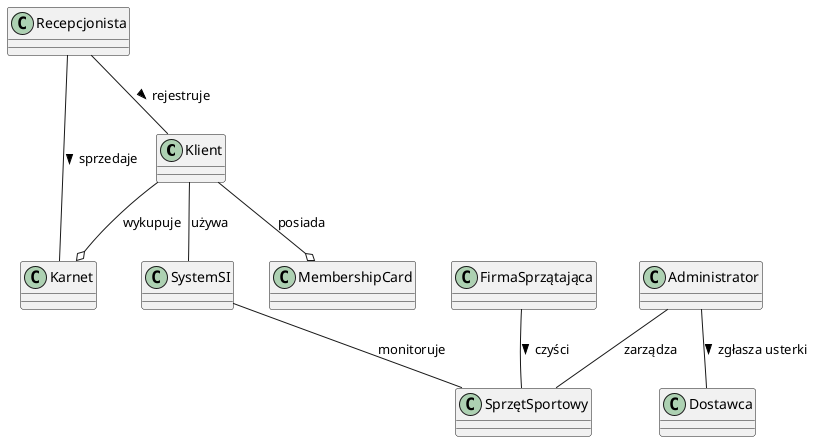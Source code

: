 @startuml

class Klient {
  
}

class MembershipCard {
 
}

class Karnet {
 
}

class Recepcjonista {
  
}

class SystemSI {
  
}

class SprzętSportowy {
  
}

class Administrator {
  
}

class Dostawca {
  
}

class FirmaSprzątająca {
  
}

Klient --o MembershipCard : posiada
Klient --o Karnet : wykupuje
Klient -- SystemSI : używa
Recepcjonista -- Klient : rejestruje >
Recepcjonista -- Karnet : sprzedaje >
SystemSI -- SprzętSportowy : monitoruje
Administrator -- SprzętSportowy : zarządza
Administrator -- Dostawca : zgłasza usterki >
FirmaSprzątająca -- SprzętSportowy : czyści >

@enduml
